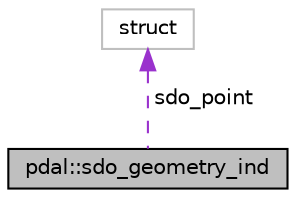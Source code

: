digraph "pdal::sdo_geometry_ind"
{
  edge [fontname="Helvetica",fontsize="10",labelfontname="Helvetica",labelfontsize="10"];
  node [fontname="Helvetica",fontsize="10",shape=record];
  Node1 [label="pdal::sdo_geometry_ind",height=0.2,width=0.4,color="black", fillcolor="grey75", style="filled", fontcolor="black"];
  Node2 -> Node1 [dir="back",color="darkorchid3",fontsize="10",style="dashed",label=" sdo_point" ,fontname="Helvetica"];
  Node2 [label="struct",height=0.2,width=0.4,color="grey75", fillcolor="white", style="filled"];
}
